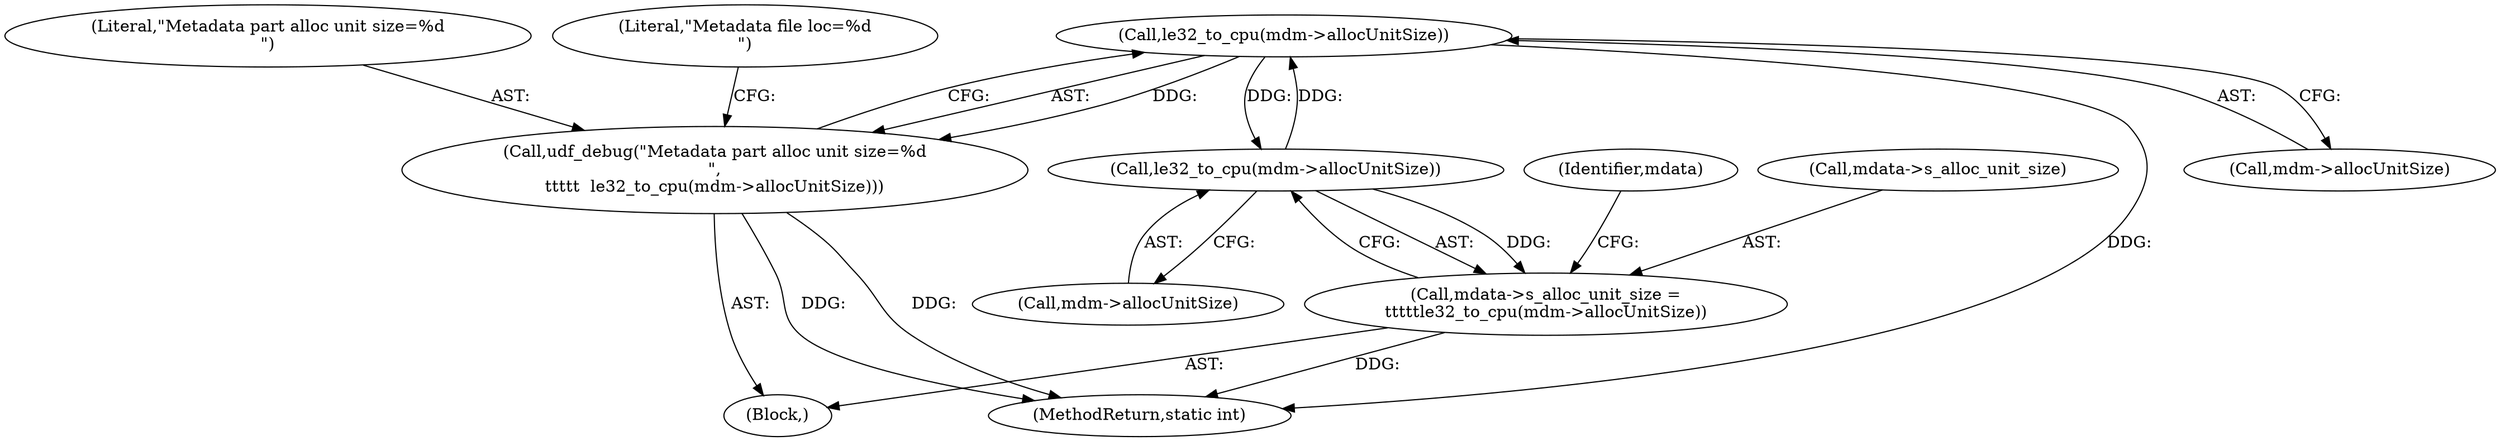 digraph "0_linux_1df2ae31c724e57be9d7ac00d78db8a5dabdd050@pointer" {
"1000579" [label="(Call,le32_to_cpu(mdm->allocUnitSize))"];
"1000537" [label="(Call,le32_to_cpu(mdm->allocUnitSize))"];
"1000579" [label="(Call,le32_to_cpu(mdm->allocUnitSize))"];
"1000533" [label="(Call,mdata->s_alloc_unit_size =\n\t\t\t\t\tle32_to_cpu(mdm->allocUnitSize))"];
"1000577" [label="(Call,udf_debug(\"Metadata part alloc unit size=%d\n\",\n\t\t\t\t\t  le32_to_cpu(mdm->allocUnitSize)))"];
"1000578" [label="(Literal,\"Metadata part alloc unit size=%d\n\")"];
"1000580" [label="(Call,mdm->allocUnitSize)"];
"1000538" [label="(Call,mdm->allocUnitSize)"];
"1000534" [label="(Call,mdata->s_alloc_unit_size)"];
"1000543" [label="(Identifier,mdata)"];
"1000473" [label="(Block,)"];
"1000691" [label="(MethodReturn,static int)"];
"1000537" [label="(Call,le32_to_cpu(mdm->allocUnitSize))"];
"1000584" [label="(Literal,\"Metadata file loc=%d\n\")"];
"1000579" [label="(Call,le32_to_cpu(mdm->allocUnitSize))"];
"1000577" [label="(Call,udf_debug(\"Metadata part alloc unit size=%d\n\",\n\t\t\t\t\t  le32_to_cpu(mdm->allocUnitSize)))"];
"1000533" [label="(Call,mdata->s_alloc_unit_size =\n\t\t\t\t\tle32_to_cpu(mdm->allocUnitSize))"];
"1000579" -> "1000577"  [label="AST: "];
"1000579" -> "1000580"  [label="CFG: "];
"1000580" -> "1000579"  [label="AST: "];
"1000577" -> "1000579"  [label="CFG: "];
"1000579" -> "1000691"  [label="DDG: "];
"1000579" -> "1000537"  [label="DDG: "];
"1000579" -> "1000577"  [label="DDG: "];
"1000537" -> "1000579"  [label="DDG: "];
"1000537" -> "1000533"  [label="AST: "];
"1000537" -> "1000538"  [label="CFG: "];
"1000538" -> "1000537"  [label="AST: "];
"1000533" -> "1000537"  [label="CFG: "];
"1000537" -> "1000533"  [label="DDG: "];
"1000533" -> "1000473"  [label="AST: "];
"1000534" -> "1000533"  [label="AST: "];
"1000543" -> "1000533"  [label="CFG: "];
"1000533" -> "1000691"  [label="DDG: "];
"1000577" -> "1000473"  [label="AST: "];
"1000578" -> "1000577"  [label="AST: "];
"1000584" -> "1000577"  [label="CFG: "];
"1000577" -> "1000691"  [label="DDG: "];
"1000577" -> "1000691"  [label="DDG: "];
}
